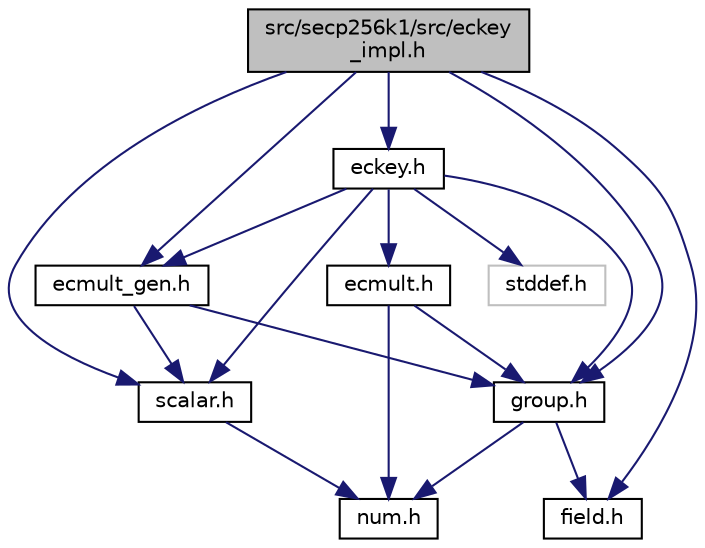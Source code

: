 digraph "src/secp256k1/src/eckey_impl.h"
{
  edge [fontname="Helvetica",fontsize="10",labelfontname="Helvetica",labelfontsize="10"];
  node [fontname="Helvetica",fontsize="10",shape=record];
  Node0 [label="src/secp256k1/src/eckey\l_impl.h",height=0.2,width=0.4,color="black", fillcolor="grey75", style="filled", fontcolor="black"];
  Node0 -> Node1 [color="midnightblue",fontsize="10",style="solid",fontname="Helvetica"];
  Node1 [label="eckey.h",height=0.2,width=0.4,color="black", fillcolor="white", style="filled",URL="$eckey_8h.html"];
  Node1 -> Node2 [color="midnightblue",fontsize="10",style="solid",fontname="Helvetica"];
  Node2 [label="stddef.h",height=0.2,width=0.4,color="grey75", fillcolor="white", style="filled"];
  Node1 -> Node3 [color="midnightblue",fontsize="10",style="solid",fontname="Helvetica"];
  Node3 [label="group.h",height=0.2,width=0.4,color="black", fillcolor="white", style="filled",URL="$group_8h.html"];
  Node3 -> Node4 [color="midnightblue",fontsize="10",style="solid",fontname="Helvetica"];
  Node4 [label="num.h",height=0.2,width=0.4,color="black", fillcolor="white", style="filled",URL="$num_8h.html"];
  Node3 -> Node5 [color="midnightblue",fontsize="10",style="solid",fontname="Helvetica"];
  Node5 [label="field.h",height=0.2,width=0.4,color="black", fillcolor="white", style="filled",URL="$field_8h.html"];
  Node1 -> Node6 [color="midnightblue",fontsize="10",style="solid",fontname="Helvetica"];
  Node6 [label="scalar.h",height=0.2,width=0.4,color="black", fillcolor="white", style="filled",URL="$scalar_8h.html"];
  Node6 -> Node4 [color="midnightblue",fontsize="10",style="solid",fontname="Helvetica"];
  Node1 -> Node7 [color="midnightblue",fontsize="10",style="solid",fontname="Helvetica"];
  Node7 [label="ecmult.h",height=0.2,width=0.4,color="black", fillcolor="white", style="filled",URL="$ecmult_8h.html"];
  Node7 -> Node4 [color="midnightblue",fontsize="10",style="solid",fontname="Helvetica"];
  Node7 -> Node3 [color="midnightblue",fontsize="10",style="solid",fontname="Helvetica"];
  Node1 -> Node8 [color="midnightblue",fontsize="10",style="solid",fontname="Helvetica"];
  Node8 [label="ecmult_gen.h",height=0.2,width=0.4,color="black", fillcolor="white", style="filled",URL="$ecmult__gen_8h.html"];
  Node8 -> Node6 [color="midnightblue",fontsize="10",style="solid",fontname="Helvetica"];
  Node8 -> Node3 [color="midnightblue",fontsize="10",style="solid",fontname="Helvetica"];
  Node0 -> Node6 [color="midnightblue",fontsize="10",style="solid",fontname="Helvetica"];
  Node0 -> Node5 [color="midnightblue",fontsize="10",style="solid",fontname="Helvetica"];
  Node0 -> Node3 [color="midnightblue",fontsize="10",style="solid",fontname="Helvetica"];
  Node0 -> Node8 [color="midnightblue",fontsize="10",style="solid",fontname="Helvetica"];
}
